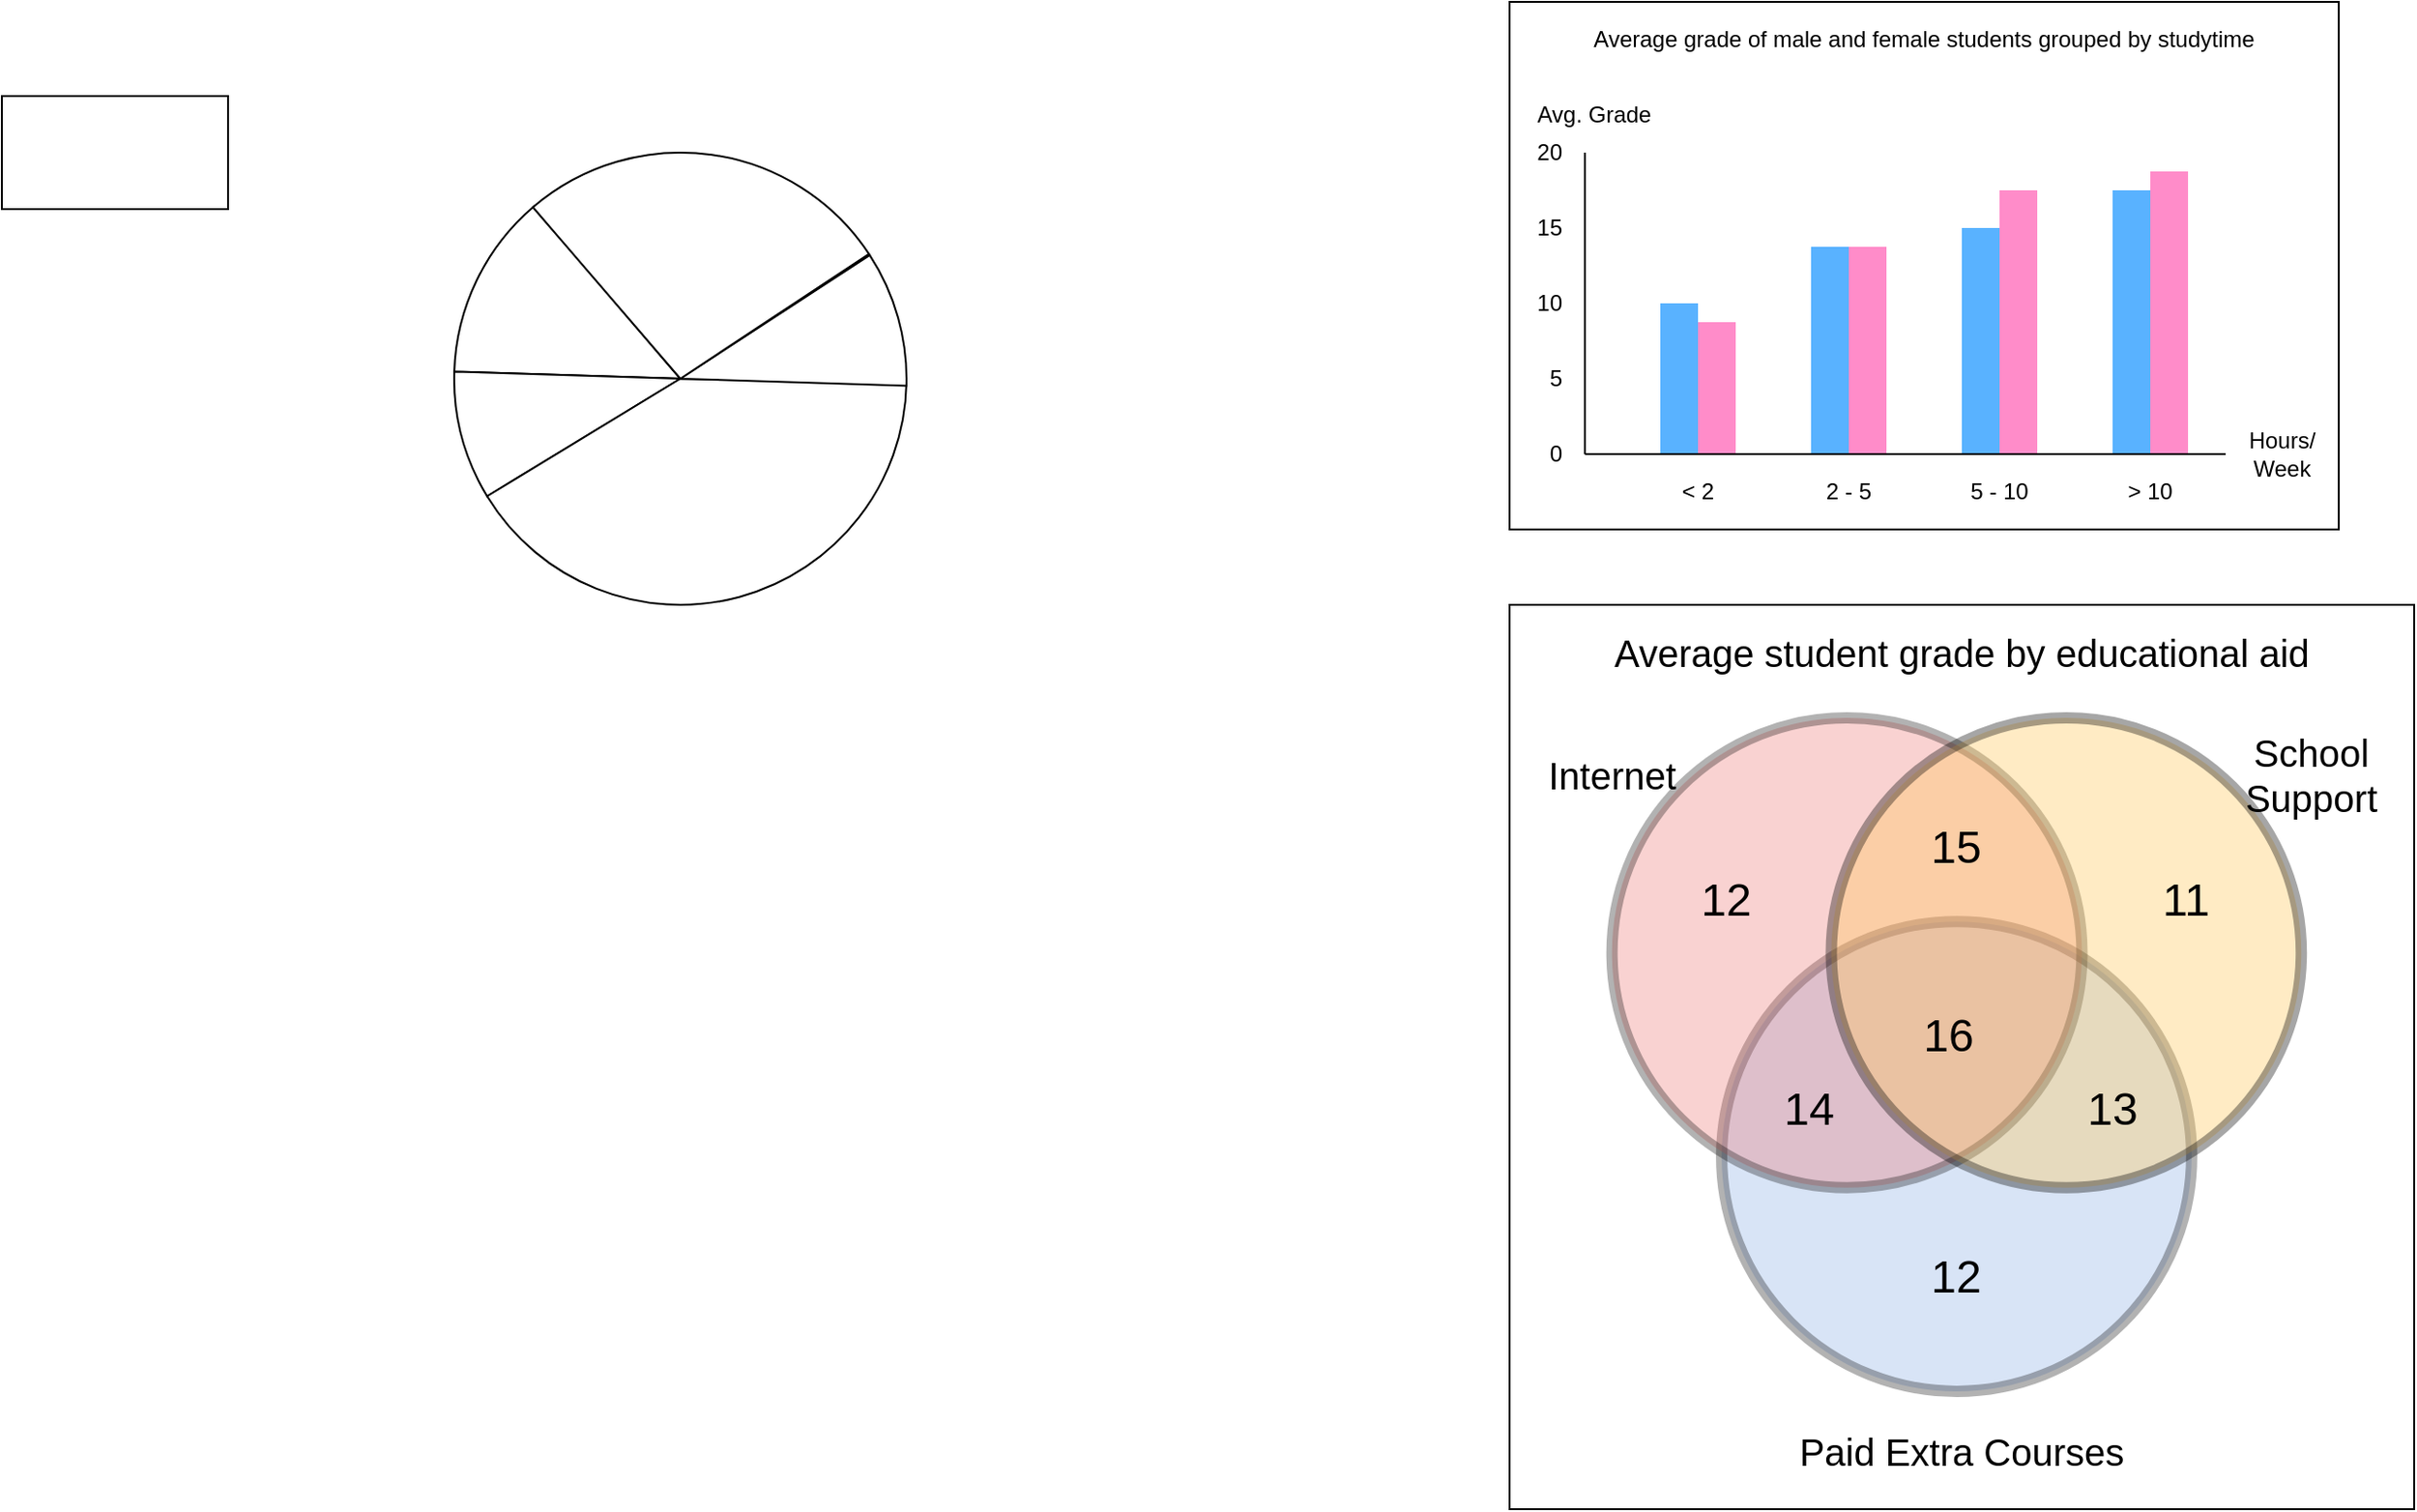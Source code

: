 <mxfile version="15.3.1" type="device"><diagram id="r53pXs8C-fCXtFrlxAGo" name="Page-1"><mxGraphModel dx="673" dy="427" grid="1" gridSize="10" guides="1" tooltips="1" connect="1" arrows="1" fold="1" page="1" pageScale="1" pageWidth="827" pageHeight="1169" math="0" shadow="0"><root><mxCell id="0"/><mxCell id="1" parent="0"/><mxCell id="BtwH7W3glQNf5hRRvqTP-23" value="" style="group" vertex="1" connectable="0" parent="1"><mxGeometry x="880" y="40" width="440" height="280" as="geometry"/></mxCell><mxCell id="wSeLuFrs5_xpZ2Nql2sf-1" value="" style="rounded=0;whiteSpace=wrap;html=1;" parent="BtwH7W3glQNf5hRRvqTP-23" vertex="1"><mxGeometry width="440" height="280" as="geometry"/></mxCell><mxCell id="BtwH7W3glQNf5hRRvqTP-2" value="" style="endArrow=none;html=1;" edge="1" parent="BtwH7W3glQNf5hRRvqTP-23"><mxGeometry width="50" height="50" relative="1" as="geometry"><mxPoint x="40" y="240" as="sourcePoint"/><mxPoint x="40" y="80" as="targetPoint"/></mxGeometry></mxCell><mxCell id="BtwH7W3glQNf5hRRvqTP-3" value="&amp;lt; 2" style="text;html=1;strokeColor=none;fillColor=none;align=center;verticalAlign=middle;whiteSpace=wrap;rounded=0;" vertex="1" parent="BtwH7W3glQNf5hRRvqTP-23"><mxGeometry x="80" y="250" width="40" height="20" as="geometry"/></mxCell><mxCell id="BtwH7W3glQNf5hRRvqTP-4" value="2 - 5" style="text;html=1;strokeColor=none;fillColor=none;align=center;verticalAlign=middle;whiteSpace=wrap;rounded=0;" vertex="1" parent="BtwH7W3glQNf5hRRvqTP-23"><mxGeometry x="160" y="250" width="40" height="20" as="geometry"/></mxCell><mxCell id="BtwH7W3glQNf5hRRvqTP-5" value="5 - 10" style="text;html=1;strokeColor=none;fillColor=none;align=center;verticalAlign=middle;whiteSpace=wrap;rounded=0;" vertex="1" parent="BtwH7W3glQNf5hRRvqTP-23"><mxGeometry x="240" y="250" width="40" height="20" as="geometry"/></mxCell><mxCell id="BtwH7W3glQNf5hRRvqTP-6" value="&amp;gt; 10" style="text;html=1;strokeColor=none;fillColor=none;align=center;verticalAlign=middle;whiteSpace=wrap;rounded=0;" vertex="1" parent="BtwH7W3glQNf5hRRvqTP-23"><mxGeometry x="320" y="250" width="40" height="20" as="geometry"/></mxCell><mxCell id="BtwH7W3glQNf5hRRvqTP-7" value="Hours/&lt;br&gt;Week" style="text;html=1;strokeColor=none;fillColor=none;align=center;verticalAlign=middle;whiteSpace=wrap;rounded=0;" vertex="1" parent="BtwH7W3glQNf5hRRvqTP-23"><mxGeometry x="390" y="225" width="40" height="30" as="geometry"/></mxCell><mxCell id="BtwH7W3glQNf5hRRvqTP-8" value="Avg. Grade" style="text;html=1;strokeColor=none;fillColor=none;align=center;verticalAlign=middle;whiteSpace=wrap;rounded=0;" vertex="1" parent="BtwH7W3glQNf5hRRvqTP-23"><mxGeometry y="50" width="90" height="20" as="geometry"/></mxCell><mxCell id="BtwH7W3glQNf5hRRvqTP-9" value="20" style="text;html=1;strokeColor=none;fillColor=none;align=right;verticalAlign=middle;whiteSpace=wrap;rounded=0;" vertex="1" parent="BtwH7W3glQNf5hRRvqTP-23"><mxGeometry y="70" width="30" height="20" as="geometry"/></mxCell><mxCell id="BtwH7W3glQNf5hRRvqTP-10" value="0" style="text;html=1;strokeColor=none;fillColor=none;align=right;verticalAlign=middle;whiteSpace=wrap;rounded=0;" vertex="1" parent="BtwH7W3glQNf5hRRvqTP-23"><mxGeometry y="230" width="30" height="20" as="geometry"/></mxCell><mxCell id="BtwH7W3glQNf5hRRvqTP-11" value="10" style="text;html=1;strokeColor=none;fillColor=none;align=right;verticalAlign=middle;whiteSpace=wrap;rounded=0;" vertex="1" parent="BtwH7W3glQNf5hRRvqTP-23"><mxGeometry y="150" width="30" height="20" as="geometry"/></mxCell><mxCell id="BtwH7W3glQNf5hRRvqTP-12" value="15" style="text;html=1;strokeColor=none;fillColor=none;align=right;verticalAlign=middle;whiteSpace=wrap;rounded=0;" vertex="1" parent="BtwH7W3glQNf5hRRvqTP-23"><mxGeometry y="110" width="30" height="20" as="geometry"/></mxCell><mxCell id="BtwH7W3glQNf5hRRvqTP-13" value="5" style="text;html=1;strokeColor=none;fillColor=none;align=right;verticalAlign=middle;whiteSpace=wrap;rounded=0;" vertex="1" parent="BtwH7W3glQNf5hRRvqTP-23"><mxGeometry y="190" width="30" height="20" as="geometry"/></mxCell><mxCell id="BtwH7W3glQNf5hRRvqTP-14" value="" style="rounded=0;whiteSpace=wrap;html=1;strokeColor=none;fillColor=#59B2FF;" vertex="1" parent="BtwH7W3glQNf5hRRvqTP-23"><mxGeometry x="80" y="160" width="20" height="80" as="geometry"/></mxCell><mxCell id="BtwH7W3glQNf5hRRvqTP-15" value="" style="rounded=0;whiteSpace=wrap;html=1;strokeColor=none;fillColor=#FF8CC9;" vertex="1" parent="BtwH7W3glQNf5hRRvqTP-23"><mxGeometry x="100" y="170" width="20" height="70" as="geometry"/></mxCell><mxCell id="BtwH7W3glQNf5hRRvqTP-16" value="" style="rounded=0;whiteSpace=wrap;html=1;strokeColor=none;fillColor=#59B2FF;" vertex="1" parent="BtwH7W3glQNf5hRRvqTP-23"><mxGeometry x="160" y="130" width="20" height="110" as="geometry"/></mxCell><mxCell id="BtwH7W3glQNf5hRRvqTP-17" value="" style="rounded=0;whiteSpace=wrap;html=1;strokeColor=none;fillColor=#FF8CC9;" vertex="1" parent="BtwH7W3glQNf5hRRvqTP-23"><mxGeometry x="180" y="130" width="20" height="110" as="geometry"/></mxCell><mxCell id="BtwH7W3glQNf5hRRvqTP-18" value="" style="rounded=0;whiteSpace=wrap;html=1;strokeColor=none;fillColor=#59B2FF;" vertex="1" parent="BtwH7W3glQNf5hRRvqTP-23"><mxGeometry x="240" y="120" width="20" height="120" as="geometry"/></mxCell><mxCell id="BtwH7W3glQNf5hRRvqTP-19" value="" style="rounded=0;whiteSpace=wrap;html=1;strokeColor=none;fillColor=#FF8CC9;" vertex="1" parent="BtwH7W3glQNf5hRRvqTP-23"><mxGeometry x="260" y="100" width="20" height="140" as="geometry"/></mxCell><mxCell id="BtwH7W3glQNf5hRRvqTP-20" value="" style="rounded=0;whiteSpace=wrap;html=1;strokeColor=none;fillColor=#59B2FF;" vertex="1" parent="BtwH7W3glQNf5hRRvqTP-23"><mxGeometry x="320" y="100" width="20" height="140" as="geometry"/></mxCell><mxCell id="BtwH7W3glQNf5hRRvqTP-21" value="" style="rounded=0;whiteSpace=wrap;html=1;strokeColor=none;fillColor=#FF8CC9;" vertex="1" parent="BtwH7W3glQNf5hRRvqTP-23"><mxGeometry x="340" y="90" width="20" height="150" as="geometry"/></mxCell><mxCell id="BtwH7W3glQNf5hRRvqTP-1" value="" style="endArrow=none;html=1;" edge="1" parent="BtwH7W3glQNf5hRRvqTP-23"><mxGeometry width="50" height="50" relative="1" as="geometry"><mxPoint x="40" y="240" as="sourcePoint"/><mxPoint x="380" y="240" as="targetPoint"/></mxGeometry></mxCell><mxCell id="BtwH7W3glQNf5hRRvqTP-22" value="Average grade of male and female students grouped by studytime" style="text;html=1;strokeColor=none;fillColor=none;align=center;verticalAlign=middle;whiteSpace=wrap;rounded=0;" vertex="1" parent="BtwH7W3glQNf5hRRvqTP-23"><mxGeometry y="10" width="440" height="20" as="geometry"/></mxCell><mxCell id="BtwH7W3glQNf5hRRvqTP-48" value="" style="rounded=0;whiteSpace=wrap;html=1;fillColor=#FFFFFF;" vertex="1" parent="1"><mxGeometry x="80" y="90" width="120" height="60" as="geometry"/></mxCell><mxCell id="BtwH7W3glQNf5hRRvqTP-78" value="" style="group" vertex="1" connectable="0" parent="1"><mxGeometry x="880" y="360" width="480" height="480" as="geometry"/></mxCell><mxCell id="BtwH7W3glQNf5hRRvqTP-74" value="" style="rounded=0;whiteSpace=wrap;html=1;fontSize=24;fontColor=#000000;strokeColor=default;fillColor=default;" vertex="1" parent="BtwH7W3glQNf5hRRvqTP-78"><mxGeometry width="480" height="480" as="geometry"/></mxCell><mxCell id="BtwH7W3glQNf5hRRvqTP-73" value="" style="group" vertex="1" connectable="0" parent="BtwH7W3glQNf5hRRvqTP-78"><mxGeometry x="10" y="60" width="460" height="420" as="geometry"/></mxCell><mxCell id="BtwH7W3glQNf5hRRvqTP-54" value="" style="ellipse;whiteSpace=wrap;html=1;rounded=1;shadow=0;comic=0;strokeColor=default;strokeWidth=6;fillColor=#7EA6E0;fontSize=20;fontColor=#000000;opacity=30;fontStyle=0" vertex="1" parent="BtwH7W3glQNf5hRRvqTP-73"><mxGeometry x="102.53" y="108.07" width="249.398" height="249.393" as="geometry"/></mxCell><mxCell id="BtwH7W3glQNf5hRRvqTP-55" value="" style="ellipse;whiteSpace=wrap;html=1;rounded=1;shadow=0;comic=0;strokeColor=default;strokeWidth=6;fillColor=#EA6B66;fontSize=20;fontColor=#000000;opacity=30;fontStyle=0" vertex="1" parent="BtwH7W3glQNf5hRRvqTP-73"><mxGeometry x="44.337" width="249.398" height="249.393" as="geometry"/></mxCell><mxCell id="BtwH7W3glQNf5hRRvqTP-56" value="" style="ellipse;whiteSpace=wrap;html=1;rounded=1;shadow=0;comic=0;strokeColor=default;strokeWidth=6;fillColor=#FFC757;fontSize=20;fontColor=#000000;fontStyle=0;opacity=35;" vertex="1" parent="BtwH7W3glQNf5hRRvqTP-73"><mxGeometry x="160.723" width="249.398" height="249.393" as="geometry"/></mxCell><mxCell id="BtwH7W3glQNf5hRRvqTP-62" value="12" style="text;html=1;strokeColor=none;fillColor=none;align=center;verticalAlign=middle;whiteSpace=wrap;rounded=1;shadow=0;comic=0;fontSize=24;fontColor=#000000;arcSize=0;fontStyle=0" vertex="1" parent="BtwH7W3glQNf5hRRvqTP-73"><mxGeometry x="83.133" y="74.818" width="44.337" height="44.337" as="geometry"/></mxCell><mxCell id="BtwH7W3glQNf5hRRvqTP-64" value="11" style="text;html=1;strokeColor=none;fillColor=none;align=center;verticalAlign=middle;whiteSpace=wrap;rounded=1;shadow=0;comic=0;fontSize=24;fontColor=#000000;arcSize=0;fontStyle=0" vertex="1" parent="BtwH7W3glQNf5hRRvqTP-73"><mxGeometry x="326.988" y="74.818" width="44.337" height="44.337" as="geometry"/></mxCell><mxCell id="BtwH7W3glQNf5hRRvqTP-65" value="16" style="text;html=1;strokeColor=none;fillColor=none;align=center;verticalAlign=middle;whiteSpace=wrap;rounded=1;shadow=0;comic=0;fontSize=24;fontColor=#000000;arcSize=0;fontStyle=0" vertex="1" parent="BtwH7W3glQNf5hRRvqTP-73"><mxGeometry x="201.181" y="146.865" width="44.337" height="44.337" as="geometry"/></mxCell><mxCell id="BtwH7W3glQNf5hRRvqTP-66" value="15" style="text;html=1;strokeColor=none;fillColor=none;align=center;verticalAlign=middle;whiteSpace=wrap;rounded=1;shadow=0;comic=0;fontSize=24;fontColor=#000000;arcSize=0;fontStyle=0" vertex="1" parent="BtwH7W3glQNf5hRRvqTP-73"><mxGeometry x="205.06" y="47.108" width="44.337" height="44.337" as="geometry"/></mxCell><mxCell id="BtwH7W3glQNf5hRRvqTP-67" value="14" style="text;html=1;strokeColor=none;fillColor=none;align=center;verticalAlign=middle;whiteSpace=wrap;rounded=1;shadow=0;comic=0;fontSize=24;fontColor=#000000;arcSize=0;fontStyle=0" vertex="1" parent="BtwH7W3glQNf5hRRvqTP-73"><mxGeometry x="127.47" y="185.659" width="44.337" height="44.337" as="geometry"/></mxCell><mxCell id="BtwH7W3glQNf5hRRvqTP-68" value="13" style="text;html=1;strokeColor=none;fillColor=none;align=center;verticalAlign=middle;whiteSpace=wrap;rounded=1;shadow=0;comic=0;fontSize=24;fontColor=#000000;arcSize=0;fontStyle=0" vertex="1" parent="BtwH7W3glQNf5hRRvqTP-73"><mxGeometry x="288.193" y="185.659" width="44.337" height="44.337" as="geometry"/></mxCell><mxCell id="BtwH7W3glQNf5hRRvqTP-69" value="12" style="text;html=1;strokeColor=none;fillColor=none;align=center;verticalAlign=middle;whiteSpace=wrap;rounded=1;shadow=0;comic=0;fontSize=24;fontColor=#000000;arcSize=0;fontStyle=0" vertex="1" parent="BtwH7W3glQNf5hRRvqTP-73"><mxGeometry x="205.06" y="274.332" width="44.337" height="44.337" as="geometry"/></mxCell><mxCell id="BtwH7W3glQNf5hRRvqTP-70" value="Internet" style="text;html=1;strokeColor=none;fillColor=none;align=center;verticalAlign=middle;whiteSpace=wrap;rounded=1;shadow=0;comic=0;fontSize=20;fontColor=#000000;arcSize=0;fontStyle=0" vertex="1" parent="BtwH7W3glQNf5hRRvqTP-73"><mxGeometry y="8.313" width="88.675" height="44.337" as="geometry"/></mxCell><mxCell id="BtwH7W3glQNf5hRRvqTP-71" value="School Support" style="text;html=1;strokeColor=none;fillColor=none;align=center;verticalAlign=middle;whiteSpace=wrap;rounded=1;shadow=0;comic=0;fontSize=20;fontColor=#000000;arcSize=0;fontStyle=0" vertex="1" parent="BtwH7W3glQNf5hRRvqTP-73"><mxGeometry x="371.325" y="8.313" width="88.675" height="44.337" as="geometry"/></mxCell><mxCell id="BtwH7W3glQNf5hRRvqTP-72" value="Paid Extra Courses" style="text;html=1;strokeColor=none;fillColor=none;align=center;verticalAlign=middle;whiteSpace=wrap;rounded=1;shadow=0;comic=0;fontSize=20;fontColor=#000000;arcSize=0;fontStyle=0" vertex="1" parent="BtwH7W3glQNf5hRRvqTP-73"><mxGeometry x="130" y="357.46" width="200" height="62.54" as="geometry"/></mxCell><mxCell id="BtwH7W3glQNf5hRRvqTP-77" value="Average student grade by educational aid" style="text;html=1;strokeColor=none;fillColor=none;align=center;verticalAlign=middle;whiteSpace=wrap;rounded=0;fontSize=20;fontColor=#000000;" vertex="1" parent="BtwH7W3glQNf5hRRvqTP-78"><mxGeometry width="480" height="50" as="geometry"/></mxCell><mxCell id="BtwH7W3glQNf5hRRvqTP-90" value="" style="verticalLabelPosition=bottom;verticalAlign=top;html=1;shape=mxgraph.basic.pie;startAngle=0.755;endAngle=0.888;fontSize=12;fontColor=#000000;strokeColor=default;fillColor=default;" vertex="1" parent="1"><mxGeometry x="320" y="120" width="240" height="240" as="geometry"/></mxCell><mxCell id="BtwH7W3glQNf5hRRvqTP-91" value="" style="verticalLabelPosition=bottom;verticalAlign=top;html=1;shape=mxgraph.basic.pie;startAngle=0.663;endAngle=0.755;fontSize=12;fontColor=#000000;strokeColor=default;fillColor=default;" vertex="1" parent="1"><mxGeometry x="320" y="120" width="240" height="240" as="geometry"/></mxCell><mxCell id="BtwH7W3glQNf5hRRvqTP-92" value="" style="verticalLabelPosition=bottom;verticalAlign=top;html=1;shape=mxgraph.basic.pie;startAngle=0.253;endAngle=0.663;fontSize=12;fontColor=#000000;strokeColor=default;fillColor=default;" vertex="1" parent="1"><mxGeometry x="320" y="120" width="240" height="240" as="geometry"/></mxCell><mxCell id="BtwH7W3glQNf5hRRvqTP-93" value="" style="verticalLabelPosition=bottom;verticalAlign=top;html=1;shape=mxgraph.basic.pie;startAngle=0.158;endAngle=0.255;fontSize=12;fontColor=#000000;strokeColor=default;fillColor=default;" vertex="1" parent="1"><mxGeometry x="320" y="120" width="240" height="240" as="geometry"/></mxCell><mxCell id="BtwH7W3glQNf5hRRvqTP-94" value="" style="verticalLabelPosition=bottom;verticalAlign=top;html=1;shape=mxgraph.basic.pie;startAngle=0.887;endAngle=0.157;fontSize=12;fontColor=#000000;strokeColor=default;fillColor=default;" vertex="1" parent="1"><mxGeometry x="320" y="120" width="240" height="240" as="geometry"/></mxCell></root></mxGraphModel></diagram></mxfile>